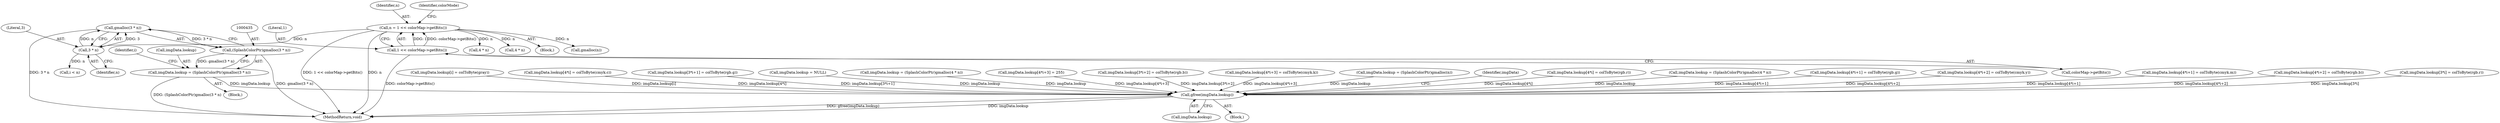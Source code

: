 digraph "0_poppler_7b2d314a61fd0e12f47c62996cb49ec0d1ba747a_11@API" {
"1000436" [label="(Call,gmalloc(3 * n))"];
"1000437" [label="(Call,3 * n)"];
"1000381" [label="(Call,n = 1 << colorMap->getBits())"];
"1000383" [label="(Call,1 << colorMap->getBits())"];
"1000434" [label="(Call,(SplashColorPtr)gmalloc(3 * n))"];
"1000430" [label="(Call,imgData.lookup = (SplashColorPtr)gmalloc(3 * n))"];
"1000695" [label="(Call,gfree(imgData.lookup))"];
"1000532" [label="(Call,imgData.lookup[4*i] = colToByte(rgb.r))"];
"1000438" [label="(Literal,3)"];
"1000385" [label="(Call,colorMap->getBits())"];
"1000388" [label="(Block,)"];
"1000696" [label="(Call,imgData.lookup)"];
"1000703" [label="(MethodReturn,void)"];
"1000592" [label="(Call,4 * n)"];
"1000585" [label="(Call,imgData.lookup = (SplashColorPtr)gmalloc(4 * n))"];
"1000436" [label="(Call,gmalloc(3 * n))"];
"1000544" [label="(Call,imgData.lookup[4*i+1] = colToByte(rgb.g))"];
"1000641" [label="(Call,imgData.lookup[4*i+2] = colToByte(cmyk.y))"];
"1000627" [label="(Call,imgData.lookup[4*i+1] = colToByte(cmyk.m))"];
"1000509" [label="(Call,4 * n)"];
"1000383" [label="(Call,1 << colorMap->getBits())"];
"1000558" [label="(Call,imgData.lookup[4*i+2] = colToByte(rgb.b))"];
"1000380" [label="(Block,)"];
"1000381" [label="(Call,n = 1 << colorMap->getBits())"];
"1000439" [label="(Identifier,n)"];
"1000695" [label="(Call,gfree(imgData.lookup))"];
"1000460" [label="(Call,imgData.lookup[3*i] = colToByte(rgb.r))"];
"1000442" [label="(Identifier,i)"];
"1000419" [label="(Call,imgData.lookup[i] = colToByte(gray))"];
"1000397" [label="(Call,gmalloc(n))"];
"1000615" [label="(Call,imgData.lookup[4*i] = colToByte(cmyk.c))"];
"1000472" [label="(Call,imgData.lookup[3*i+1] = colToByte(rgb.g))"];
"1000176" [label="(Block,)"];
"1000431" [label="(Call,imgData.lookup)"];
"1000382" [label="(Identifier,n)"];
"1000384" [label="(Literal,1)"];
"1000387" [label="(Identifier,colorMode)"];
"1000437" [label="(Call,3 * n)"];
"1000371" [label="(Call,imgData.lookup = NULL)"];
"1000502" [label="(Call,imgData.lookup = (SplashColorPtr)gmalloc(4 * n))"];
"1000430" [label="(Call,imgData.lookup = (SplashColorPtr)gmalloc(3 * n))"];
"1000434" [label="(Call,(SplashColorPtr)gmalloc(3 * n))"];
"1000572" [label="(Call,imgData.lookup[4*i+3] = 255)"];
"1000444" [label="(Call,i < n)"];
"1000486" [label="(Call,imgData.lookup[3*i+2] = colToByte(rgb.b))"];
"1000655" [label="(Call,imgData.lookup[4*i+3] = colToByte(cmyk.k))"];
"1000391" [label="(Call,imgData.lookup = (SplashColorPtr)gmalloc(n))"];
"1000700" [label="(Identifier,imgData)"];
"1000436" -> "1000434"  [label="AST: "];
"1000436" -> "1000437"  [label="CFG: "];
"1000437" -> "1000436"  [label="AST: "];
"1000434" -> "1000436"  [label="CFG: "];
"1000436" -> "1000703"  [label="DDG: 3 * n"];
"1000436" -> "1000434"  [label="DDG: 3 * n"];
"1000437" -> "1000436"  [label="DDG: 3"];
"1000437" -> "1000436"  [label="DDG: n"];
"1000437" -> "1000439"  [label="CFG: "];
"1000438" -> "1000437"  [label="AST: "];
"1000439" -> "1000437"  [label="AST: "];
"1000381" -> "1000437"  [label="DDG: n"];
"1000437" -> "1000444"  [label="DDG: n"];
"1000381" -> "1000380"  [label="AST: "];
"1000381" -> "1000383"  [label="CFG: "];
"1000382" -> "1000381"  [label="AST: "];
"1000383" -> "1000381"  [label="AST: "];
"1000387" -> "1000381"  [label="CFG: "];
"1000381" -> "1000703"  [label="DDG: 1 << colorMap->getBits()"];
"1000381" -> "1000703"  [label="DDG: n"];
"1000383" -> "1000381"  [label="DDG: 1"];
"1000383" -> "1000381"  [label="DDG: colorMap->getBits()"];
"1000381" -> "1000397"  [label="DDG: n"];
"1000381" -> "1000509"  [label="DDG: n"];
"1000381" -> "1000592"  [label="DDG: n"];
"1000383" -> "1000385"  [label="CFG: "];
"1000384" -> "1000383"  [label="AST: "];
"1000385" -> "1000383"  [label="AST: "];
"1000383" -> "1000703"  [label="DDG: colorMap->getBits()"];
"1000434" -> "1000430"  [label="AST: "];
"1000435" -> "1000434"  [label="AST: "];
"1000430" -> "1000434"  [label="CFG: "];
"1000434" -> "1000703"  [label="DDG: gmalloc(3 * n)"];
"1000434" -> "1000430"  [label="DDG: gmalloc(3 * n)"];
"1000430" -> "1000388"  [label="AST: "];
"1000431" -> "1000430"  [label="AST: "];
"1000442" -> "1000430"  [label="CFG: "];
"1000430" -> "1000703"  [label="DDG: (SplashColorPtr)gmalloc(3 * n)"];
"1000430" -> "1000695"  [label="DDG: imgData.lookup"];
"1000695" -> "1000176"  [label="AST: "];
"1000695" -> "1000696"  [label="CFG: "];
"1000696" -> "1000695"  [label="AST: "];
"1000700" -> "1000695"  [label="CFG: "];
"1000695" -> "1000703"  [label="DDG: gfree(imgData.lookup)"];
"1000695" -> "1000703"  [label="DDG: imgData.lookup"];
"1000532" -> "1000695"  [label="DDG: imgData.lookup[4*i]"];
"1000460" -> "1000695"  [label="DDG: imgData.lookup[3*i]"];
"1000655" -> "1000695"  [label="DDG: imgData.lookup[4*i+3]"];
"1000391" -> "1000695"  [label="DDG: imgData.lookup"];
"1000502" -> "1000695"  [label="DDG: imgData.lookup"];
"1000615" -> "1000695"  [label="DDG: imgData.lookup[4*i]"];
"1000585" -> "1000695"  [label="DDG: imgData.lookup"];
"1000558" -> "1000695"  [label="DDG: imgData.lookup[4*i+2]"];
"1000472" -> "1000695"  [label="DDG: imgData.lookup[3*i+1]"];
"1000544" -> "1000695"  [label="DDG: imgData.lookup[4*i+1]"];
"1000371" -> "1000695"  [label="DDG: imgData.lookup"];
"1000486" -> "1000695"  [label="DDG: imgData.lookup[3*i+2]"];
"1000419" -> "1000695"  [label="DDG: imgData.lookup[i]"];
"1000627" -> "1000695"  [label="DDG: imgData.lookup[4*i+1]"];
"1000572" -> "1000695"  [label="DDG: imgData.lookup[4*i+3]"];
"1000641" -> "1000695"  [label="DDG: imgData.lookup[4*i+2]"];
}
